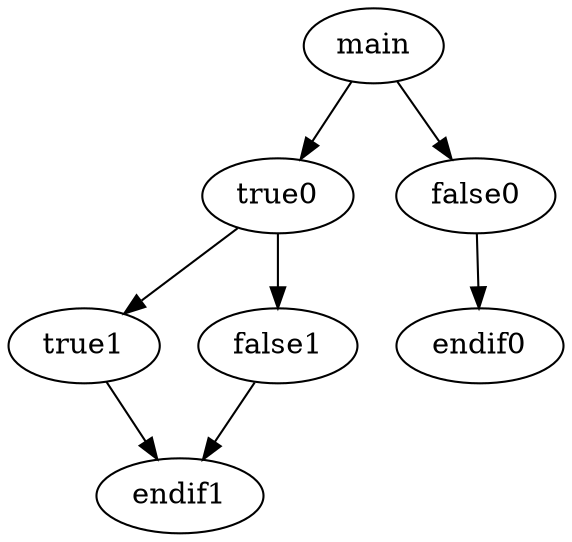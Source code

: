 digraph G {
    node [shape=ellipse];

    main -> true0;
    main -> false0;

    true0 -> true1;
    true0 -> false1;

    false0 -> endif0;
    
    endif0;
    
    true1 -> endif1;
    false1 -> endif1;

    endif1;
}
